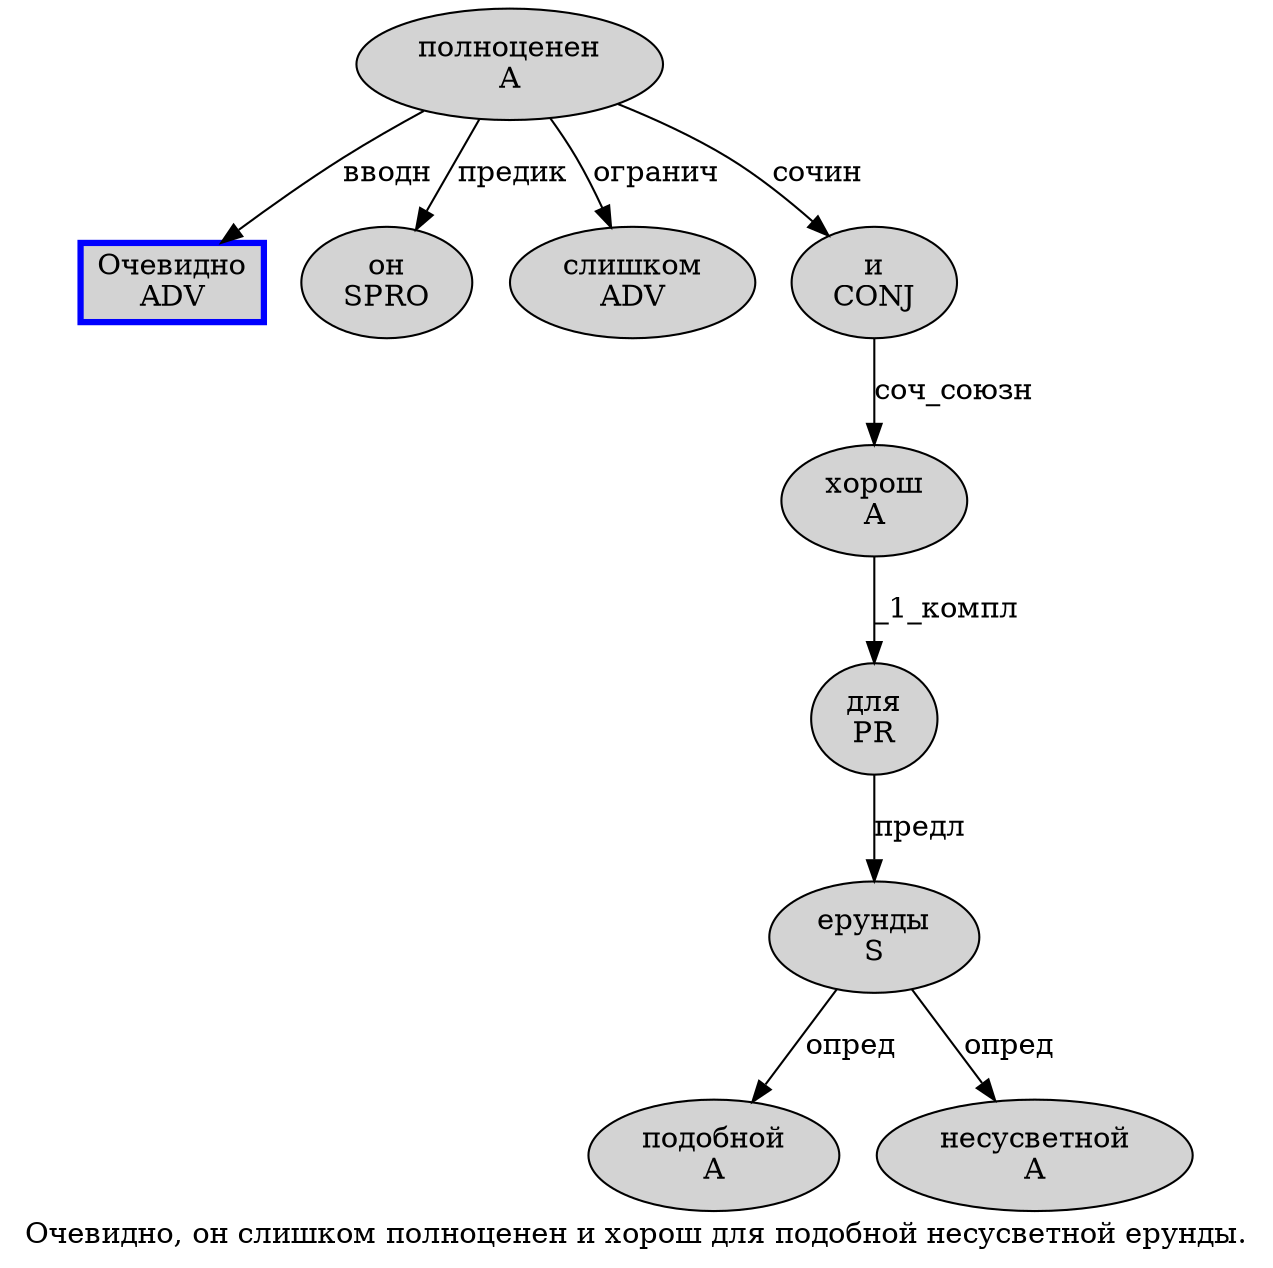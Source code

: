 digraph SENTENCE_2596 {
	graph [label="Очевидно, он слишком полноценен и хорош для подобной несусветной ерунды."]
	node [style=filled]
		0 [label="Очевидно
ADV" color=blue fillcolor=lightgray penwidth=3 shape=box]
		2 [label="он
SPRO" color="" fillcolor=lightgray penwidth=1 shape=ellipse]
		3 [label="слишком
ADV" color="" fillcolor=lightgray penwidth=1 shape=ellipse]
		4 [label="полноценен
A" color="" fillcolor=lightgray penwidth=1 shape=ellipse]
		5 [label="и
CONJ" color="" fillcolor=lightgray penwidth=1 shape=ellipse]
		6 [label="хорош
A" color="" fillcolor=lightgray penwidth=1 shape=ellipse]
		7 [label="для
PR" color="" fillcolor=lightgray penwidth=1 shape=ellipse]
		8 [label="подобной
A" color="" fillcolor=lightgray penwidth=1 shape=ellipse]
		9 [label="несусветной
A" color="" fillcolor=lightgray penwidth=1 shape=ellipse]
		10 [label="ерунды
S" color="" fillcolor=lightgray penwidth=1 shape=ellipse]
			5 -> 6 [label="соч_союзн"]
			4 -> 0 [label="вводн"]
			4 -> 2 [label="предик"]
			4 -> 3 [label="огранич"]
			4 -> 5 [label="сочин"]
			6 -> 7 [label="_1_компл"]
			10 -> 8 [label="опред"]
			10 -> 9 [label="опред"]
			7 -> 10 [label="предл"]
}